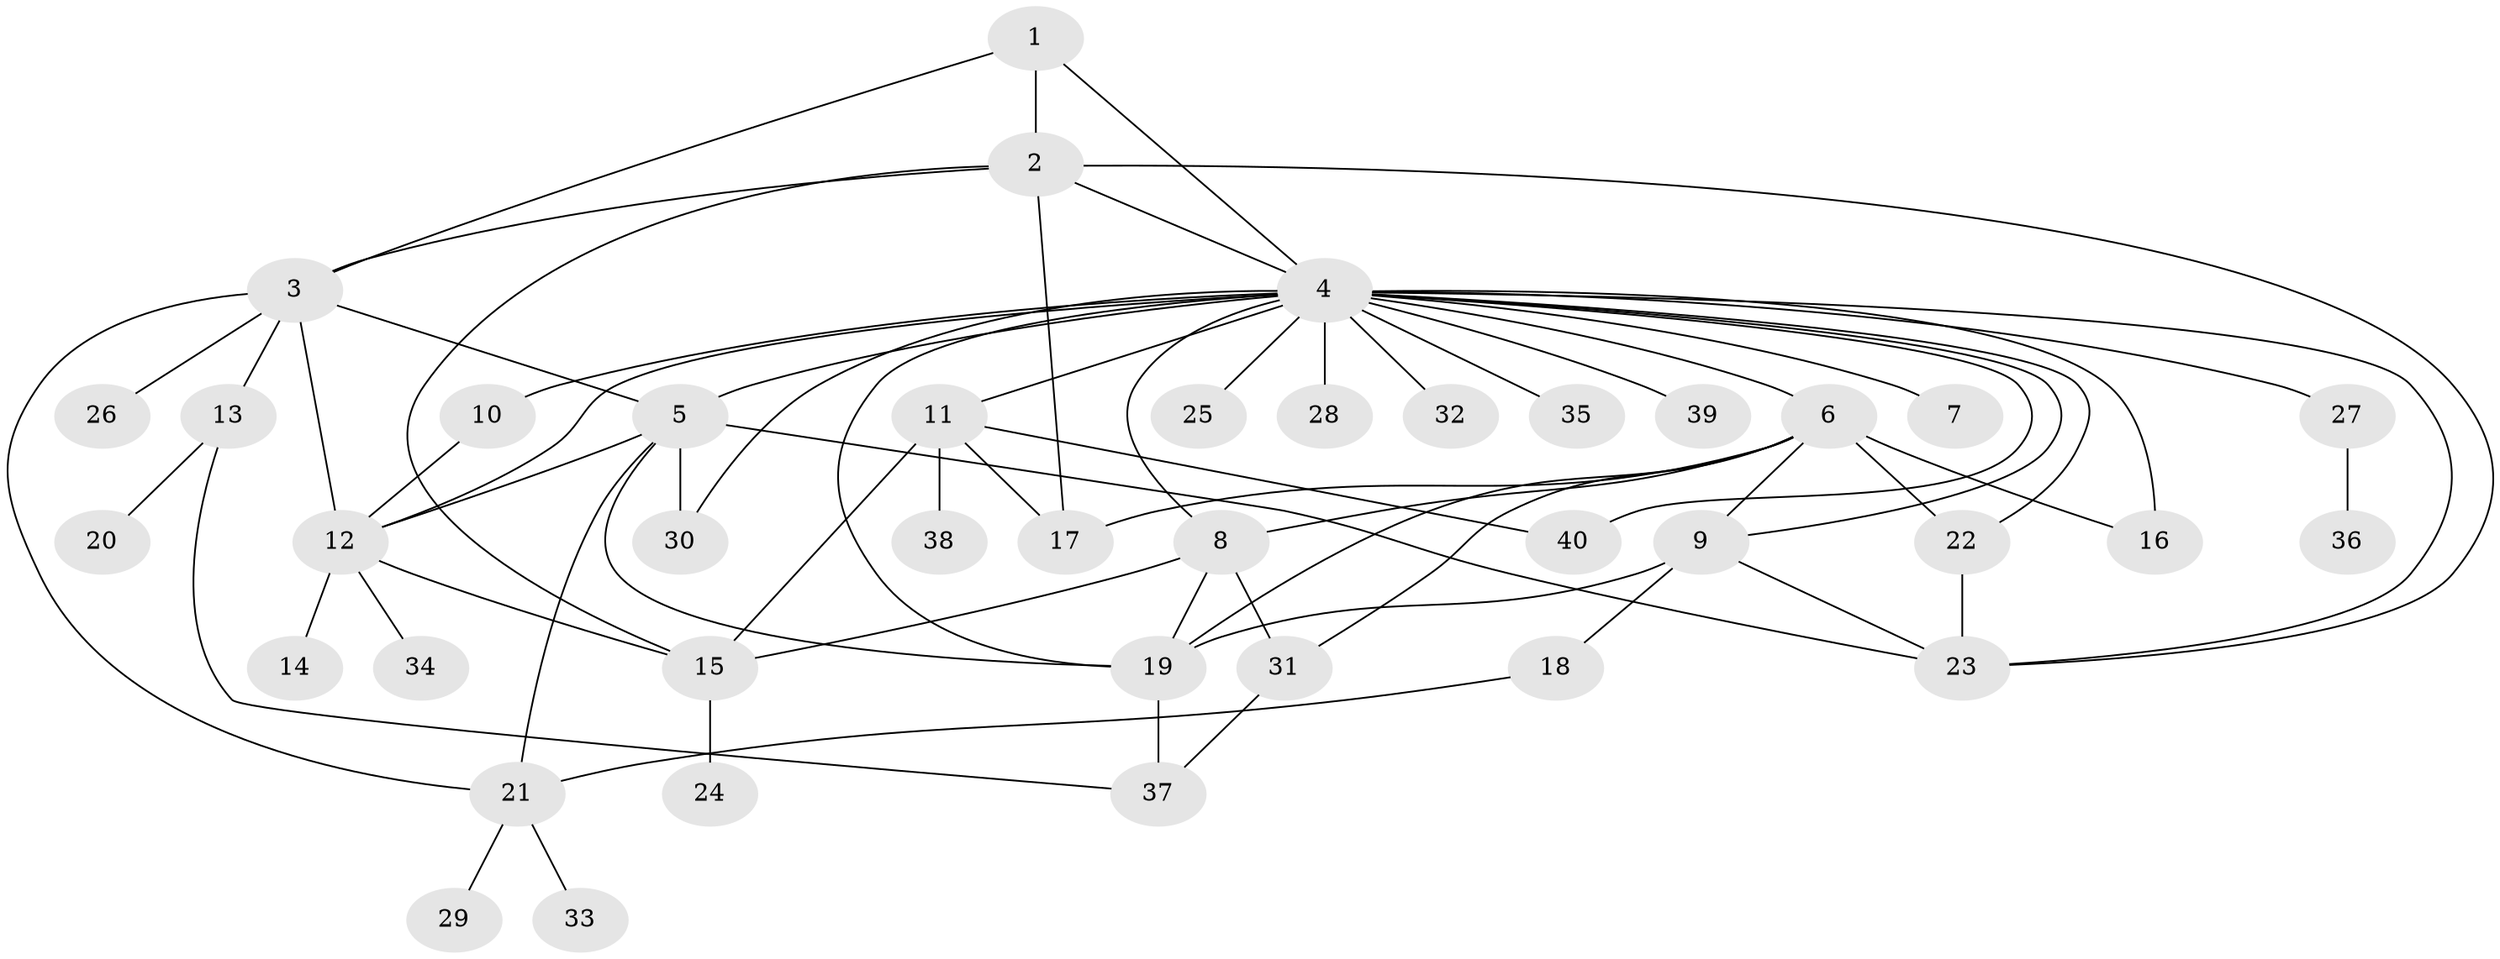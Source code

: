// original degree distribution, {3: 0.13924050632911392, 8: 0.0379746835443038, 29: 0.012658227848101266, 4: 0.0759493670886076, 1: 0.3924050632911392, 5: 0.02531645569620253, 2: 0.21518987341772153, 7: 0.0379746835443038, 6: 0.06329113924050633}
// Generated by graph-tools (version 1.1) at 2025/35/03/09/25 02:35:52]
// undirected, 40 vertices, 69 edges
graph export_dot {
graph [start="1"]
  node [color=gray90,style=filled];
  1;
  2;
  3;
  4;
  5;
  6;
  7;
  8;
  9;
  10;
  11;
  12;
  13;
  14;
  15;
  16;
  17;
  18;
  19;
  20;
  21;
  22;
  23;
  24;
  25;
  26;
  27;
  28;
  29;
  30;
  31;
  32;
  33;
  34;
  35;
  36;
  37;
  38;
  39;
  40;
  1 -- 2 [weight=1.0];
  1 -- 3 [weight=1.0];
  1 -- 4 [weight=1.0];
  2 -- 3 [weight=1.0];
  2 -- 4 [weight=1.0];
  2 -- 15 [weight=1.0];
  2 -- 17 [weight=1.0];
  2 -- 23 [weight=1.0];
  3 -- 5 [weight=1.0];
  3 -- 12 [weight=1.0];
  3 -- 13 [weight=1.0];
  3 -- 21 [weight=1.0];
  3 -- 26 [weight=1.0];
  4 -- 5 [weight=1.0];
  4 -- 6 [weight=2.0];
  4 -- 7 [weight=1.0];
  4 -- 8 [weight=1.0];
  4 -- 9 [weight=1.0];
  4 -- 10 [weight=2.0];
  4 -- 11 [weight=1.0];
  4 -- 12 [weight=1.0];
  4 -- 16 [weight=1.0];
  4 -- 19 [weight=2.0];
  4 -- 22 [weight=1.0];
  4 -- 23 [weight=1.0];
  4 -- 25 [weight=1.0];
  4 -- 27 [weight=1.0];
  4 -- 28 [weight=1.0];
  4 -- 30 [weight=1.0];
  4 -- 32 [weight=1.0];
  4 -- 35 [weight=1.0];
  4 -- 39 [weight=1.0];
  4 -- 40 [weight=1.0];
  5 -- 12 [weight=1.0];
  5 -- 19 [weight=1.0];
  5 -- 21 [weight=1.0];
  5 -- 23 [weight=1.0];
  5 -- 30 [weight=3.0];
  6 -- 8 [weight=2.0];
  6 -- 9 [weight=1.0];
  6 -- 16 [weight=1.0];
  6 -- 17 [weight=1.0];
  6 -- 19 [weight=1.0];
  6 -- 22 [weight=1.0];
  6 -- 31 [weight=1.0];
  8 -- 15 [weight=1.0];
  8 -- 19 [weight=1.0];
  8 -- 31 [weight=1.0];
  9 -- 18 [weight=1.0];
  9 -- 19 [weight=2.0];
  9 -- 23 [weight=1.0];
  10 -- 12 [weight=1.0];
  11 -- 15 [weight=1.0];
  11 -- 17 [weight=1.0];
  11 -- 38 [weight=1.0];
  11 -- 40 [weight=1.0];
  12 -- 14 [weight=1.0];
  12 -- 15 [weight=1.0];
  12 -- 34 [weight=1.0];
  13 -- 20 [weight=1.0];
  13 -- 37 [weight=1.0];
  15 -- 24 [weight=2.0];
  18 -- 21 [weight=1.0];
  19 -- 37 [weight=1.0];
  21 -- 29 [weight=1.0];
  21 -- 33 [weight=1.0];
  22 -- 23 [weight=1.0];
  27 -- 36 [weight=1.0];
  31 -- 37 [weight=1.0];
}
